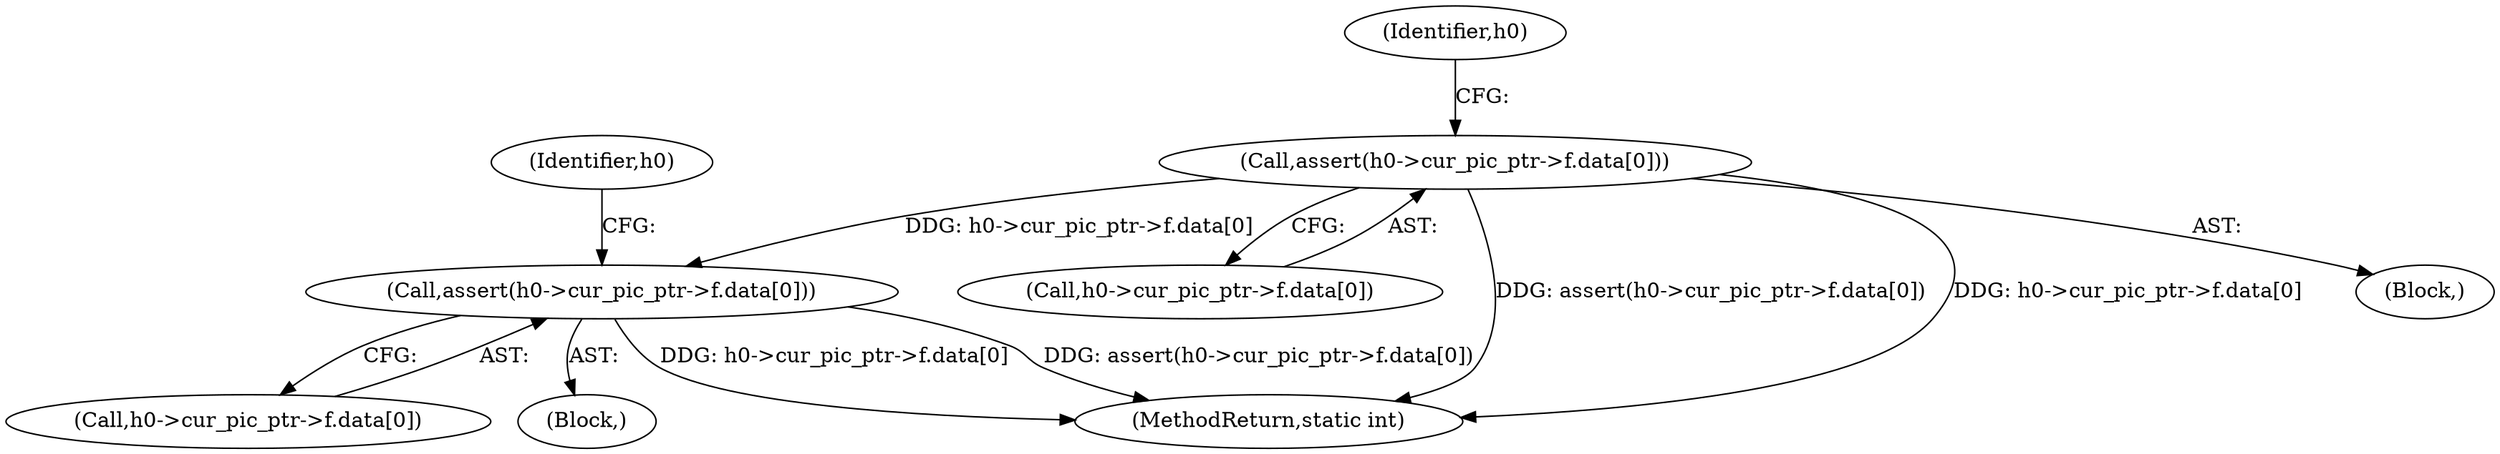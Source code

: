 digraph "0_FFmpeg_29ffeef5e73b8f41ff3a3f2242d356759c66f91f@API" {
"1001271" [label="(Call,assert(h0->cur_pic_ptr->f.data[0]))"];
"1001720" [label="(Call,assert(h0->cur_pic_ptr->f.data[0]))"];
"1001272" [label="(Call,h0->cur_pic_ptr->f.data[0])"];
"1001734" [label="(Identifier,h0)"];
"1001721" [label="(Call,h0->cur_pic_ptr->f.data[0])"];
"1001271" [label="(Call,assert(h0->cur_pic_ptr->f.data[0]))"];
"1001720" [label="(Call,assert(h0->cur_pic_ptr->f.data[0]))"];
"1001715" [label="(Block,)"];
"1003435" [label="(MethodReturn,static int)"];
"1001266" [label="(Block,)"];
"1001285" [label="(Identifier,h0)"];
"1001271" -> "1001266"  [label="AST: "];
"1001271" -> "1001272"  [label="CFG: "];
"1001272" -> "1001271"  [label="AST: "];
"1001285" -> "1001271"  [label="CFG: "];
"1001271" -> "1003435"  [label="DDG: assert(h0->cur_pic_ptr->f.data[0])"];
"1001271" -> "1003435"  [label="DDG: h0->cur_pic_ptr->f.data[0]"];
"1001271" -> "1001720"  [label="DDG: h0->cur_pic_ptr->f.data[0]"];
"1001720" -> "1001715"  [label="AST: "];
"1001720" -> "1001721"  [label="CFG: "];
"1001721" -> "1001720"  [label="AST: "];
"1001734" -> "1001720"  [label="CFG: "];
"1001720" -> "1003435"  [label="DDG: h0->cur_pic_ptr->f.data[0]"];
"1001720" -> "1003435"  [label="DDG: assert(h0->cur_pic_ptr->f.data[0])"];
}
